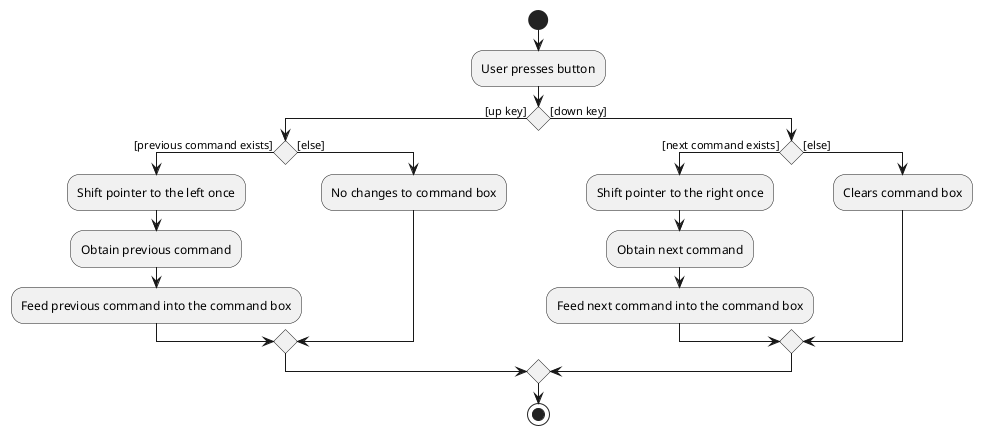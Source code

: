 @startuml
start
:User presses button;

'Since the beta syntax does not support placing the condition outside the
'diamond we place it as the true branch instead.

if () then ([up key])
    if () then ([previous command exists])
    :Shift pointer to the left once;
    :Obtain previous command;
    :Feed previous command into the command box;
    else ([else])
    :No changes to command box;
    endif
else ([down key])
    if () then ([next command exists])
    :Shift pointer to the right once;
    :Obtain next command;
    :Feed next command into the command box;
    else ([else])
    :Clears command box;
    endif
endif
stop
@enduml

